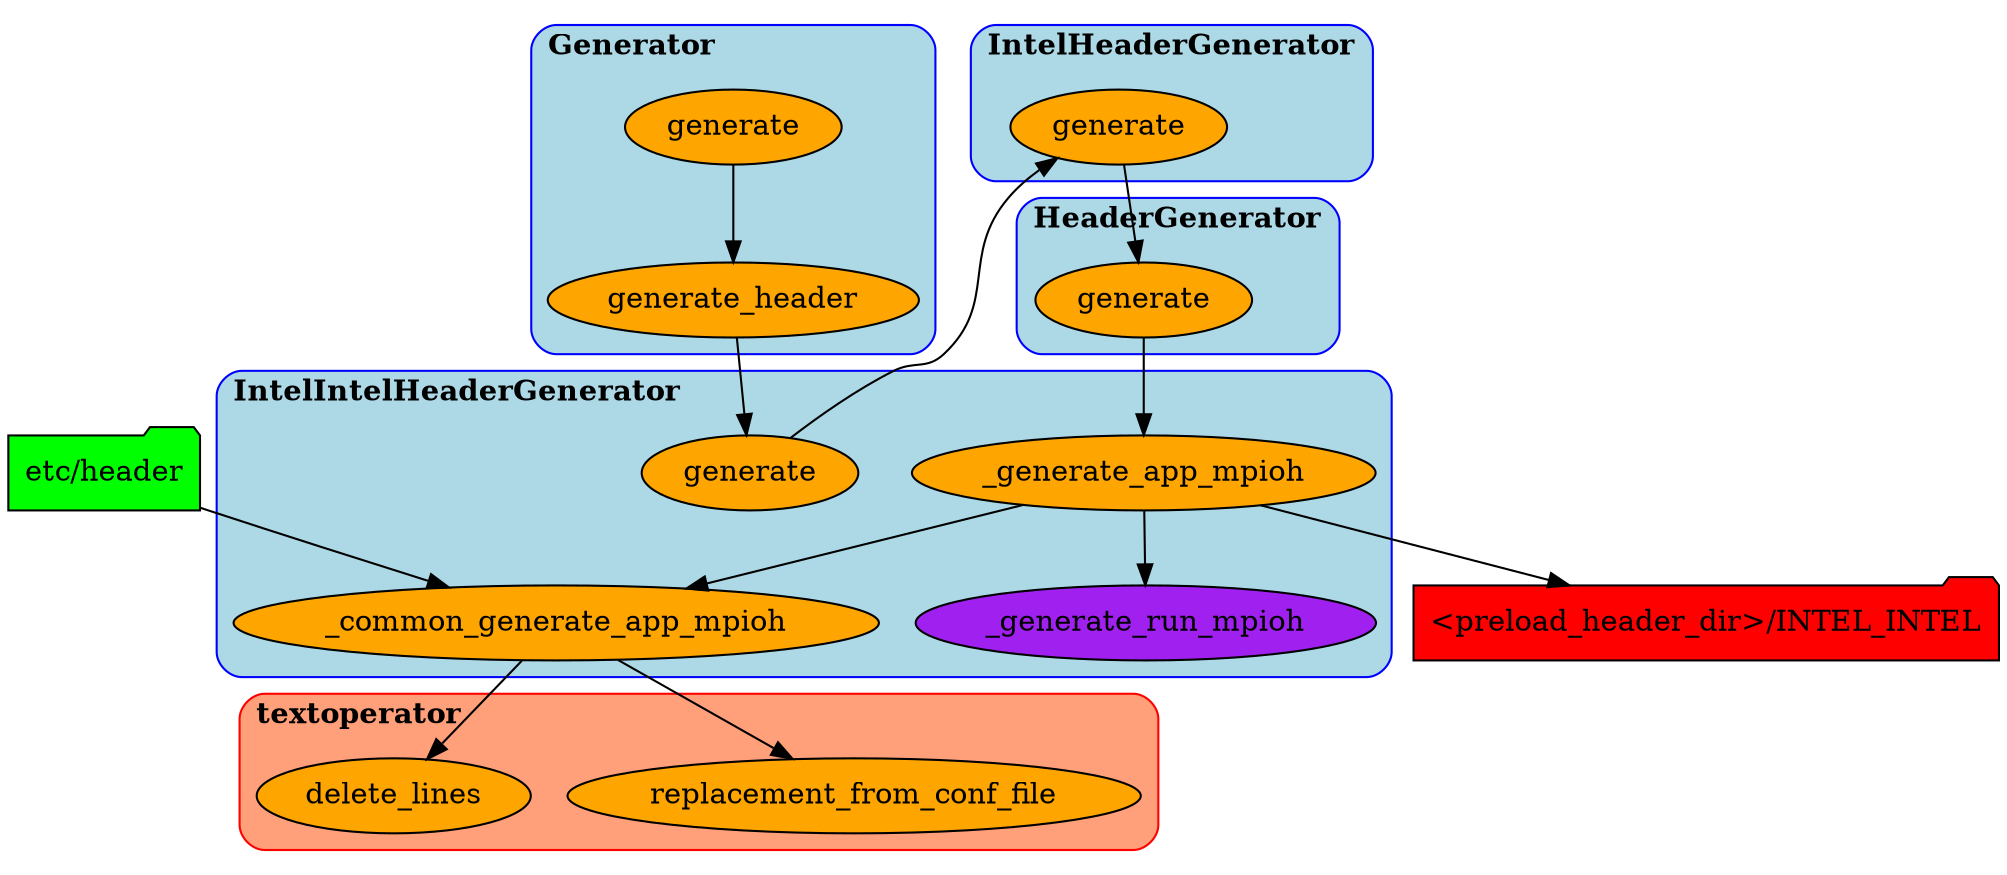 digraph G {
    rankdir=TB;  // Orientation from top to bottom
    // rankdir=LB;  // Orientation from Rleft to right

    //
    // Classes definition:
    //
    subgraph cluster_class_Generator {
            label=<<B>Generator</B>>;
            labeljust="l";
            color=blue;
            style=rounded;
            bgcolor=lightblue;

            // Method definition: ellipse
            node [shape=ellipse, style=filled, fillcolor=orange];
            Generator_generate [label="generate"];
            Generator_generate_header [label="generate_header"];
            // Links
            Generator_generate -> Generator_generate_header;
    }
    subgraph cluster_class_IntelIntelHeaderGenerator {
            label=<<B>IntelIntelHeaderGenerator</B>>;
            labeljust="l";
            color=blue;
            style=rounded;
            bgcolor=lightblue;

            node [shape=parallelogram, style=filled, fillcolor=green];
            // Method definition: ellipse
            node [shape=ellipse, style=filled, fillcolor=orange];
            IntelIntelHeaderGenerator_generate [label="generate"];
            IntelIntelHeaderGenerator__generate_app_mpioh [label="_generate_app_mpioh"];
            IntelIntelHeaderGenerator__common_generate_app_mpioh [label="_common_generate_app_mpioh"];
            node [shape=ellipse, style=filled, fillcolor=purple];
            IntelIntelHeaderGenerator__generate_run_mpioh [label="_generate_run_mpioh"];
            // Links
            IntelIntelHeaderGenerator__generate_app_mpioh -> IntelIntelHeaderGenerator__generate_run_mpioh;
            IntelIntelHeaderGenerator__generate_app_mpioh -> IntelIntelHeaderGenerator__common_generate_app_mpioh;

    }
    subgraph cluster_class_IntelHeaderGenerator {
            label=<<B>IntelHeaderGenerator</B>>;
            labeljust="l";
            color=blue;
            style=rounded;
            bgcolor=lightblue;

            // Method definition: ellipse
            node [shape=ellipse, style=filled, fillcolor=orange];
            IntelHeaderGenerator_generate [label="generate"];
    }
    subgraph cluster_class_HeaderGenerator {
            label=<<B>HeaderGenerator</B>>;
            labeljust="l";
            color=blue;
            style=rounded;
            bgcolor=lightblue;

            // Method definition: ellipse
            node [shape=ellipse, style=filled, fillcolor=orange];
            HeaderGenerator_generate [label="generate"];
            // Output: parallelogram
            // Links
    }

    // Module definition: rectangle
    subgraph cluster_module_textoperator {
            label=<<B>textoperator</B>>;
            labeljust="l";
            color=red;
            style=rounded;
            bgcolor=lightsalmon;

            // Method definition: ellipse
            node [shape=ellipse, style=filled, fillcolor=orange];
            textoperator_replacement_from_conf_file [label="replacement_from_conf_file"];
            textoperator_delete_lines [label="delete_lines"];
    }

//    node [shape=ellipse, style=filled, fillcolor=orange];
//    resub [label="re.sub"];


    //
    node [shape=folder, style=filled, fillcolor=red];
    INTEL_INTEL [label="<preload_header_dir>/INTEL_INTEL"]
    node [shape=folder, style=filled, fillcolor=green];
    etc [label="etc/header"];
    //

    //
    // Functionnal relationship
    //
    Generator_generate_header -> IntelIntelHeaderGenerator_generate;
    IntelIntelHeaderGenerator_generate -> IntelHeaderGenerator_generate;
    IntelHeaderGenerator_generate -> HeaderGenerator_generate;

    HeaderGenerator_generate -> IntelIntelHeaderGenerator__generate_app_mpioh;
    IntelIntelHeaderGenerator__common_generate_app_mpioh -> textoperator_replacement_from_conf_file;
    IntelIntelHeaderGenerator__common_generate_app_mpioh -> textoperator_delete_lines;
//    HeaderGenerator_generate -> IntelIntelHeaderGenerator__generate_app_mpih;

    //
    // Data Flow
    //
    etc -> IntelIntelHeaderGenerator__common_generate_app_mpioh;
//    IntelIntelHeaderGenerator -> INTEL_INTEL;
    IntelIntelHeaderGenerator__generate_app_mpioh -> INTEL_INTEL;
}

